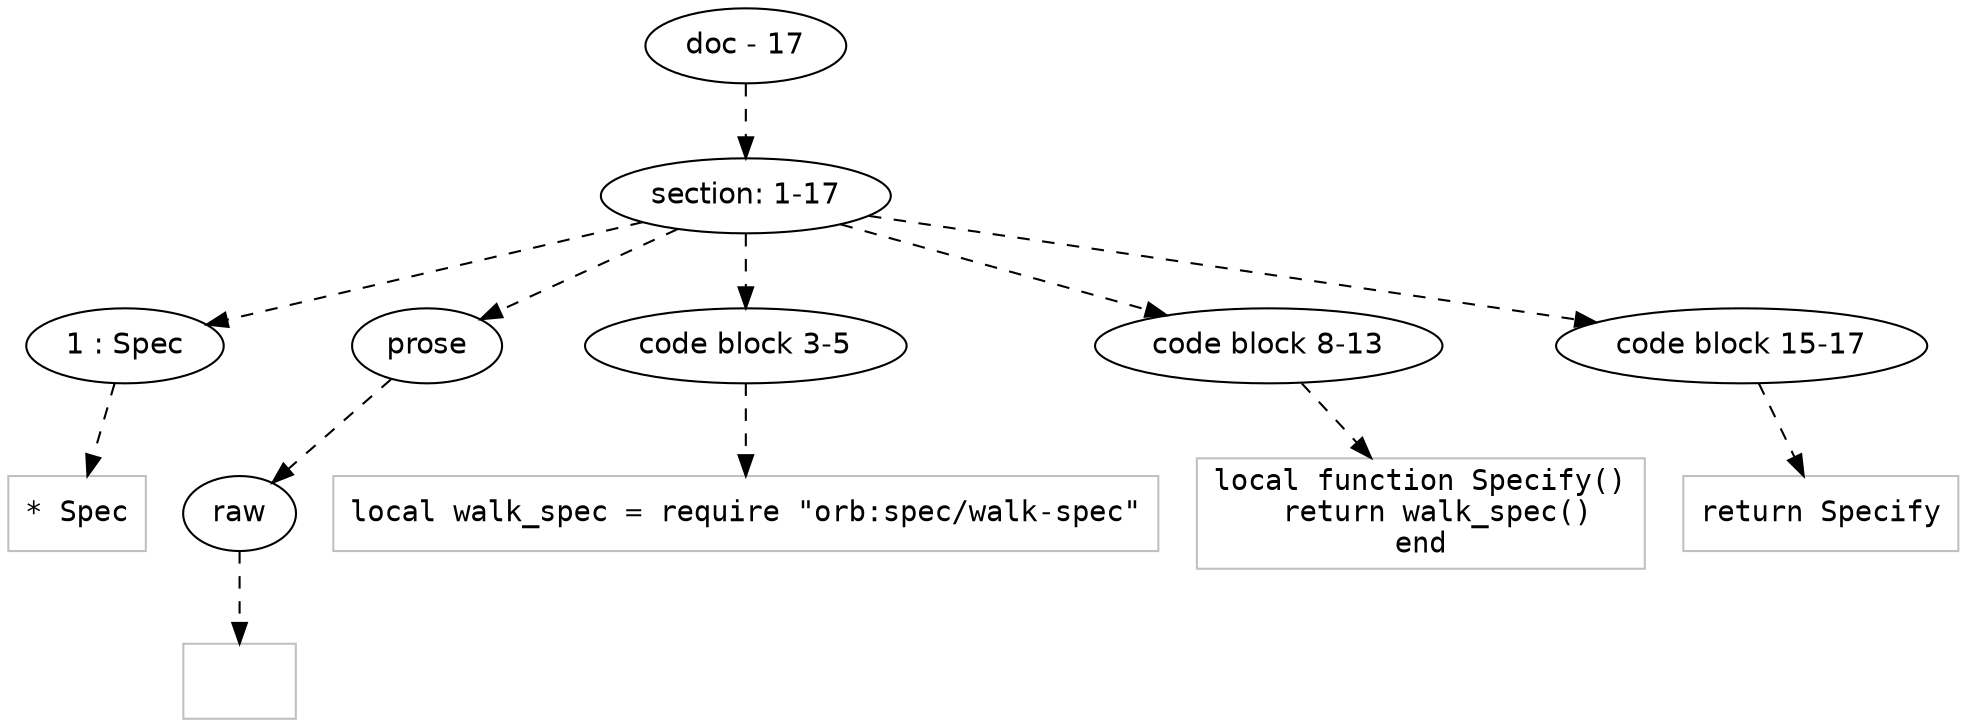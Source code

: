 digraph lpegNode {

node [fontname=Helvetica]
edge [style=dashed]

doc_0 [label="doc - 17"]


doc_0 -> { section_1}
{rank=same; section_1}

section_1 [label="section: 1-17"]


// END RANK doc_0

section_1 -> { header_2 prose_3 codeblock_4 codeblock_5 codeblock_6}
{rank=same; header_2 prose_3 codeblock_4 codeblock_5 codeblock_6}

header_2 [label="1 : Spec"]

prose_3 [label="prose"]

codeblock_4 [label="code block 3-5"]

codeblock_5 [label="code block 8-13"]

codeblock_6 [label="code block 15-17"]


// END RANK section_1

header_2 -> leaf_7
leaf_7  [color=Gray,shape=rectangle,fontname=Inconsolata,label="* Spec"]
// END RANK header_2

prose_3 -> { raw_8}
{rank=same; raw_8}

raw_8 [label="raw"]


// END RANK prose_3

raw_8 -> leaf_9
leaf_9  [color=Gray,shape=rectangle,fontname=Inconsolata,label="
"]
// END RANK raw_8

codeblock_4 -> leaf_10
leaf_10  [color=Gray,shape=rectangle,fontname=Inconsolata,label="local walk_spec = require \"orb:spec/walk-spec\""]
// END RANK codeblock_4

codeblock_5 -> leaf_11
leaf_11  [color=Gray,shape=rectangle,fontname=Inconsolata,label="local function Specify()
  return walk_spec()
end
"]
// END RANK codeblock_5

codeblock_6 -> leaf_12
leaf_12  [color=Gray,shape=rectangle,fontname=Inconsolata,label="return Specify"]
// END RANK codeblock_6


}
